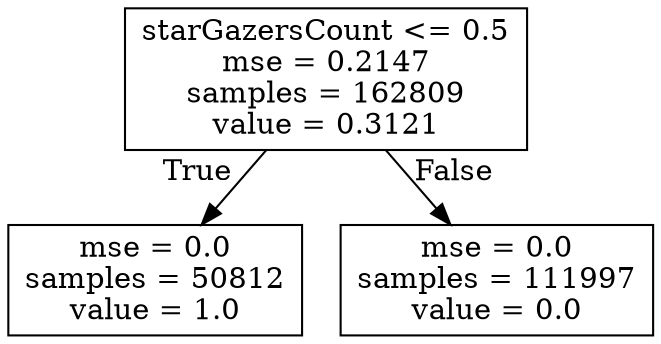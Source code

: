 digraph Tree {
node [shape=box] ;
0 [label="starGazersCount <= 0.5\nmse = 0.2147\nsamples = 162809\nvalue = 0.3121"] ;
1 [label="mse = 0.0\nsamples = 50812\nvalue = 1.0"] ;
0 -> 1 [labeldistance=2.5, labelangle=45, headlabel="True"] ;
2 [label="mse = 0.0\nsamples = 111997\nvalue = 0.0"] ;
0 -> 2 [labeldistance=2.5, labelangle=-45, headlabel="False"] ;
}